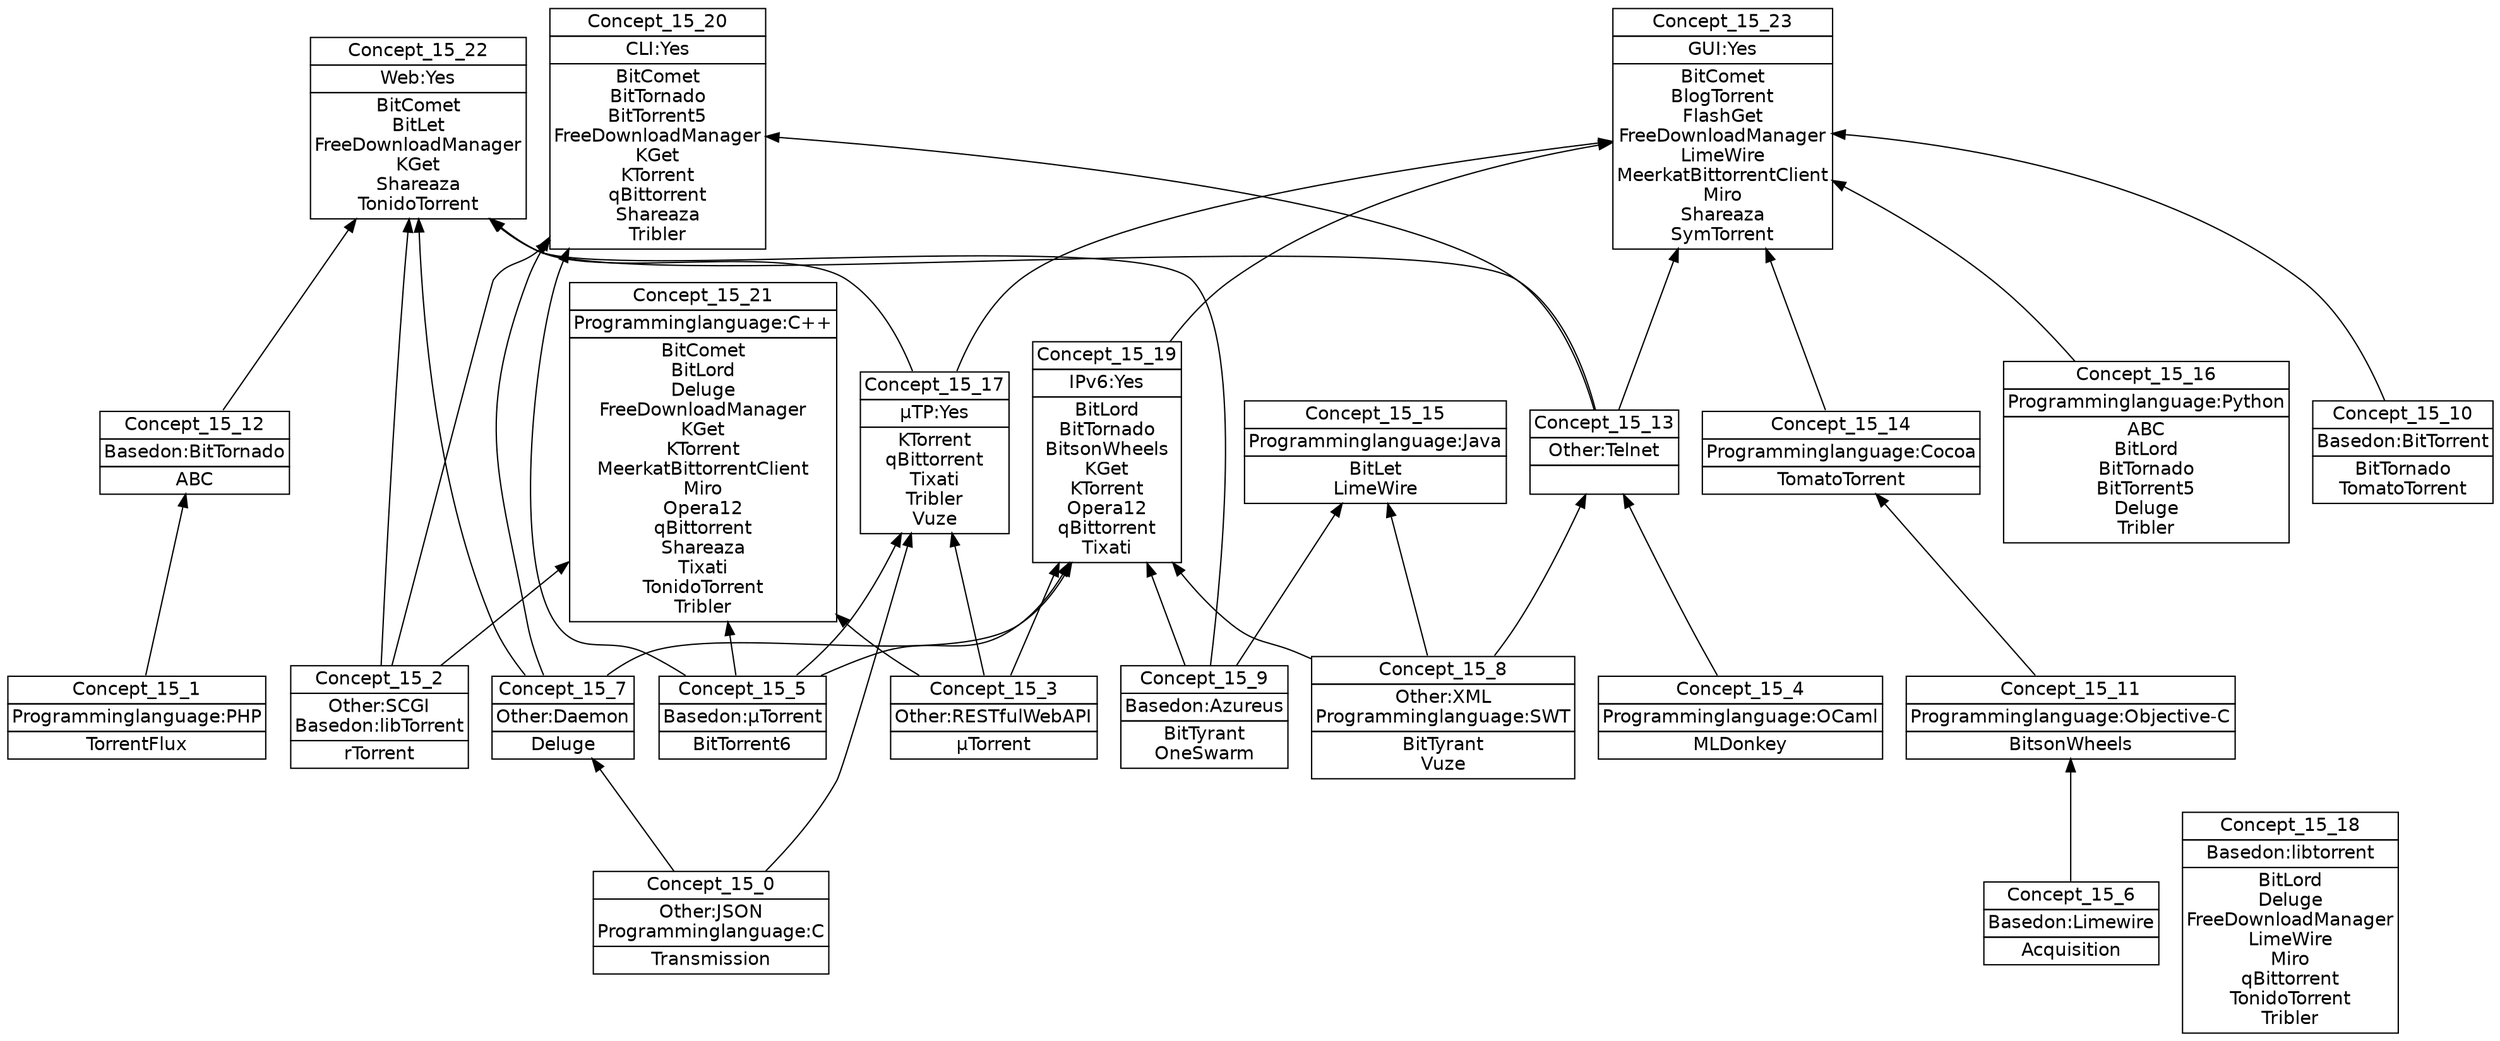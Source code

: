 digraph G { 
	rankdir=BT;
	margin=0;
	node [margin="0.03,0.03",fontname="DejaVu Sans"];
	ranksep=0.3;
	nodesep=0.2;
//graph[label="name:15,concept number:24,object number:34,attribute number:27"
27 [shape=none,label=<<table border="0" cellborder="1" cellspacing="0" port="p"><tr><td>Concept_15_3</td></tr><tr><td>Other:RESTfulWebAPI<br/></td></tr><tr><td>µTorrent<br/></td></tr></table>>];
28 [shape=none,label=<<table border="0" cellborder="1" cellspacing="0" port="p"><tr><td>Concept_15_2</td></tr><tr><td>Other:SCGI<br/>Basedon:libTorrent<br/></td></tr><tr><td>rTorrent<br/></td></tr></table>>];
30 [shape=none,label=<<table border="0" cellborder="1" cellspacing="0" port="p"><tr><td>Concept_15_0</td></tr><tr><td>Other:JSON<br/>Programminglanguage:C<br/></td></tr><tr><td>Transmission<br/></td></tr></table>>];
34 [shape=none,label=<<table border="0" cellborder="1" cellspacing="0" port="p"><tr><td>Concept_15_4</td></tr><tr><td>Programminglanguage:OCaml<br/></td></tr><tr><td>MLDonkey<br/></td></tr></table>>];
35 [shape=none,label=<<table border="0" cellborder="1" cellspacing="0" port="p"><tr><td>Concept_15_1</td></tr><tr><td>Programminglanguage:PHP<br/></td></tr><tr><td>TorrentFlux<br/></td></tr></table>>];
40 [shape=none,label=<<table border="0" cellborder="1" cellspacing="0" port="p"><tr><td>Concept_15_5</td></tr><tr><td>Basedon:µTorrent<br/></td></tr><tr><td>BitTorrent6<br/></td></tr></table>>];
41 [shape=none,label=<<table border="0" cellborder="1" cellspacing="0" port="p"><tr><td>Concept_15_6</td></tr><tr><td>Basedon:Limewire<br/></td></tr><tr><td>Acquisition<br/></td></tr></table>>];
31 [shape=none,label=<<table border="0" cellborder="1" cellspacing="0" port="p"><tr><td>Concept_15_7</td></tr><tr><td>Other:Daemon<br/></td></tr><tr><td>Deluge<br/></td></tr></table>>];
32 [shape=none,label=<<table border="0" cellborder="1" cellspacing="0" port="p"><tr><td>Concept_15_8</td></tr><tr><td>Other:XML<br/>Programminglanguage:SWT<br/></td></tr><tr><td>BitTyrant<br/>Vuze<br/></td></tr></table>>];
36 [shape=none,label=<<table border="0" cellborder="1" cellspacing="0" port="p"><tr><td>Concept_15_11</td></tr><tr><td>Programminglanguage:Objective-C<br/></td></tr><tr><td>BitsonWheels<br/></td></tr></table>>];
42 [shape=none,label=<<table border="0" cellborder="1" cellspacing="0" port="p"><tr><td>Concept_15_9</td></tr><tr><td>Basedon:Azureus<br/></td></tr><tr><td>BitTyrant<br/>OneSwarm<br/></td></tr></table>>];
43 [shape=none,label=<<table border="0" cellborder="1" cellspacing="0" port="p"><tr><td>Concept_15_10</td></tr><tr><td>Basedon:BitTorrent<br/></td></tr><tr><td>BitTornado<br/>TomatoTorrent<br/></td></tr></table>>];
45 [shape=none,label=<<table border="0" cellborder="1" cellspacing="0" port="p"><tr><td>Concept_15_12</td></tr><tr><td>Basedon:BitTornado<br/></td></tr><tr><td>ABC<br/></td></tr></table>>];
29 [shape=none,label=<<table border="0" cellborder="1" cellspacing="0" port="p"><tr><td>Concept_15_13</td></tr><tr><td>Other:Telnet<br/></td></tr><tr><td><br/></td></tr></table>>];
33 [shape=none,label=<<table border="0" cellborder="1" cellspacing="0" port="p"><tr><td>Concept_15_14</td></tr><tr><td>Programminglanguage:Cocoa<br/></td></tr><tr><td>TomatoTorrent<br/></td></tr></table>>];
39 [shape=none,label=<<table border="0" cellborder="1" cellspacing="0" port="p"><tr><td>Concept_15_15</td></tr><tr><td>Programminglanguage:Java<br/></td></tr><tr><td>BitLet<br/>LimeWire<br/></td></tr></table>>];
37 [shape=none,label=<<table border="0" cellborder="1" cellspacing="0" port="p"><tr><td>Concept_15_16</td></tr><tr><td>Programminglanguage:Python<br/></td></tr><tr><td>ABC<br/>BitLord<br/>BitTornado<br/>BitTorrent5<br/>Deluge<br/>Tribler<br/></td></tr></table>>];
44 [shape=none,label=<<table border="0" cellborder="1" cellspacing="0" port="p"><tr><td>Concept_15_18</td></tr><tr><td>Basedon:libtorrent<br/></td></tr><tr><td>BitLord<br/>Deluge<br/>FreeDownloadManager<br/>LimeWire<br/>Miro<br/>qBittorrent<br/>TonidoTorrent<br/>Tribler<br/></td></tr></table>>];
46 [shape=none,label=<<table border="0" cellborder="1" cellspacing="0" port="p"><tr><td>Concept_15_19</td></tr><tr><td>IPv6:Yes<br/></td></tr><tr><td>BitLord<br/>BitTornado<br/>BitsonWheels<br/>KGet<br/>KTorrent<br/>Opera12<br/>qBittorrent<br/>Tixati<br/></td></tr></table>>];
26 [shape=none,label=<<table border="0" cellborder="1" cellspacing="0" port="p"><tr><td>Concept_15_20</td></tr><tr><td>CLI:Yes<br/></td></tr><tr><td>BitComet<br/>BitTornado<br/>BitTorrent5<br/>FreeDownloadManager<br/>KGet<br/>KTorrent<br/>qBittorrent<br/>Shareaza<br/>Tribler<br/></td></tr></table>>];
38 [shape=none,label=<<table border="0" cellborder="1" cellspacing="0" port="p"><tr><td>Concept_15_21</td></tr><tr><td>Programminglanguage:C++<br/></td></tr><tr><td>BitComet<br/>BitLord<br/>Deluge<br/>FreeDownloadManager<br/>KGet<br/>KTorrent<br/>MeerkatBittorrentClient<br/>Miro<br/>Opera12<br/>qBittorrent<br/>Shareaza<br/>Tixati<br/>TonidoTorrent<br/>Tribler<br/></td></tr></table>>];
25 [shape=none,label=<<table border="0" cellborder="1" cellspacing="0" port="p"><tr><td>Concept_15_22</td></tr><tr><td>Web:Yes<br/></td></tr><tr><td>BitComet<br/>BitLet<br/>FreeDownloadManager<br/>KGet<br/>Shareaza<br/>TonidoTorrent<br/></td></tr></table>>];
24 [shape=none,label=<<table border="0" cellborder="1" cellspacing="0" port="p"><tr><td>Concept_15_23</td></tr><tr><td>GUI:Yes<br/></td></tr><tr><td>BitComet<br/>BlogTorrent<br/>FlashGet<br/>FreeDownloadManager<br/>LimeWire<br/>MeerkatBittorrentClient<br/>Miro<br/>Shareaza<br/>SymTorrent<br/></td></tr></table>>];
47 [shape=none,label=<<table border="0" cellborder="1" cellspacing="0" port="p"><tr><td>Concept_15_17</td></tr><tr><td>µTP:Yes<br/></td></tr><tr><td>KTorrent<br/>qBittorrent<br/>Tixati<br/>Tribler<br/>Vuze<br/></td></tr></table>>];
	30:p -> 31:p
	41:p -> 36:p
	35:p -> 45:p
	34:p -> 29:p
	32:p -> 29:p
	36:p -> 33:p
	32:p -> 39:p
	42:p -> 39:p
	40:p -> 46:p
	27:p -> 46:p
	32:p -> 46:p
	31:p -> 46:p
	42:p -> 46:p
	28:p -> 26:p
	40:p -> 26:p
	29:p -> 26:p
	31:p -> 26:p
	28:p -> 38:p
	40:p -> 38:p
	27:p -> 38:p
	28:p -> 25:p
	29:p -> 25:p
	45:p -> 25:p
	31:p -> 25:p
	42:p -> 25:p
	47:p -> 25:p
	29:p -> 24:p
	33:p -> 24:p
	46:p -> 24:p
	37:p -> 24:p
	47:p -> 24:p
	43:p -> 24:p
	40:p -> 47:p
	27:p -> 47:p
	30:p -> 47:p
}